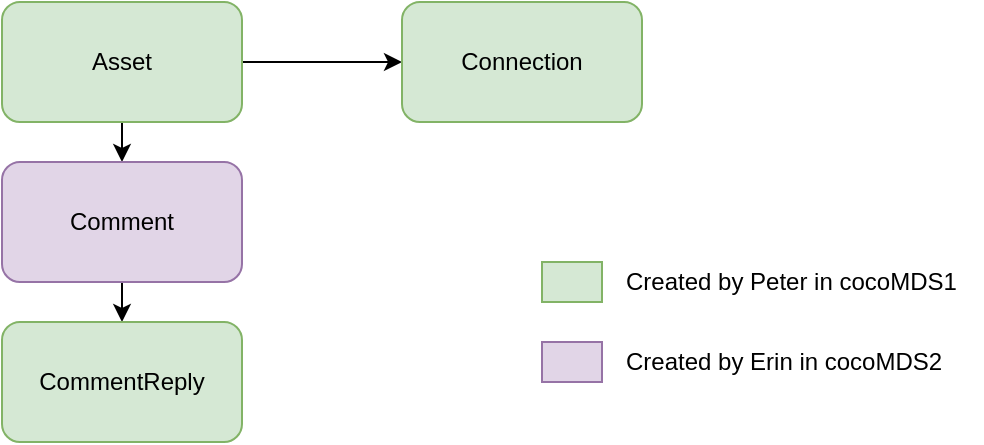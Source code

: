 <mxfile version="11.2.5" type="device" pages="2"><diagram id="YUraE-ZjD1O1gVaJf9nB" name="Page-1"><mxGraphModel dx="1346" dy="789" grid="1" gridSize="10" guides="1" tooltips="1" connect="1" arrows="1" fold="1" page="1" pageScale="1" pageWidth="827" pageHeight="1169" math="0" shadow="0"><root><mxCell id="0"/><mxCell id="1" parent="0"/><mxCell id="qD8VPkV0WSzWQRdUWgY8-3" style="edgeStyle=orthogonalEdgeStyle;rounded=0;orthogonalLoop=1;jettySize=auto;html=1;exitX=1;exitY=0.5;exitDx=0;exitDy=0;entryX=0;entryY=0.5;entryDx=0;entryDy=0;" parent="1" source="qD8VPkV0WSzWQRdUWgY8-1" target="qD8VPkV0WSzWQRdUWgY8-2" edge="1"><mxGeometry relative="1" as="geometry"/></mxCell><mxCell id="qD8VPkV0WSzWQRdUWgY8-5" style="edgeStyle=orthogonalEdgeStyle;rounded=0;orthogonalLoop=1;jettySize=auto;html=1;exitX=0.5;exitY=1;exitDx=0;exitDy=0;entryX=0.5;entryY=0;entryDx=0;entryDy=0;" parent="1" source="qD8VPkV0WSzWQRdUWgY8-1" target="qD8VPkV0WSzWQRdUWgY8-4" edge="1"><mxGeometry relative="1" as="geometry"/></mxCell><mxCell id="qD8VPkV0WSzWQRdUWgY8-1" value="Asset" style="rounded=1;whiteSpace=wrap;html=1;fillColor=#d5e8d4;strokeColor=#82b366;" parent="1" vertex="1"><mxGeometry x="180" y="150" width="120" height="60" as="geometry"/></mxCell><mxCell id="qD8VPkV0WSzWQRdUWgY8-2" value="Connection" style="rounded=1;whiteSpace=wrap;html=1;fillColor=#d5e8d4;strokeColor=#82b366;" parent="1" vertex="1"><mxGeometry x="380" y="150" width="120" height="60" as="geometry"/></mxCell><mxCell id="qD8VPkV0WSzWQRdUWgY8-7" style="edgeStyle=orthogonalEdgeStyle;rounded=0;orthogonalLoop=1;jettySize=auto;html=1;exitX=0.5;exitY=1;exitDx=0;exitDy=0;entryX=0.5;entryY=0;entryDx=0;entryDy=0;" parent="1" source="qD8VPkV0WSzWQRdUWgY8-4" target="qD8VPkV0WSzWQRdUWgY8-6" edge="1"><mxGeometry relative="1" as="geometry"/></mxCell><mxCell id="qD8VPkV0WSzWQRdUWgY8-4" value="Comment" style="rounded=1;whiteSpace=wrap;html=1;fillColor=#e1d5e7;strokeColor=#9673a6;" parent="1" vertex="1"><mxGeometry x="180" y="230" width="120" height="60" as="geometry"/></mxCell><mxCell id="qD8VPkV0WSzWQRdUWgY8-6" value="CommentReply" style="rounded=1;whiteSpace=wrap;html=1;fillColor=#d5e8d4;strokeColor=#82b366;" parent="1" vertex="1"><mxGeometry x="180" y="310" width="120" height="60" as="geometry"/></mxCell><mxCell id="qD8VPkV0WSzWQRdUWgY8-8" value="" style="rounded=0;whiteSpace=wrap;html=1;fillColor=#d5e8d4;strokeColor=#82b366;" parent="1" vertex="1"><mxGeometry x="450" y="280" width="30" height="20" as="geometry"/></mxCell><mxCell id="qD8VPkV0WSzWQRdUWgY8-9" value="Created by Peter in cocoMDS1" style="text;html=1;resizable=0;points=[];autosize=1;align=left;verticalAlign=top;spacingTop=-4;" parent="1" vertex="1"><mxGeometry x="490" y="280" width="180" height="20" as="geometry"/></mxCell><mxCell id="qD8VPkV0WSzWQRdUWgY8-10" value="" style="rounded=0;whiteSpace=wrap;html=1;fillColor=#e1d5e7;strokeColor=#9673a6;" parent="1" vertex="1"><mxGeometry x="450" y="320" width="30" height="20" as="geometry"/></mxCell><mxCell id="qD8VPkV0WSzWQRdUWgY8-11" value="Created by Erin in cocoMDS2" style="text;html=1;resizable=0;points=[];autosize=1;align=left;verticalAlign=top;spacingTop=-4;" parent="1" vertex="1"><mxGeometry x="490" y="320" width="170" height="20" as="geometry"/></mxCell></root></mxGraphModel></diagram><diagram id="e1Q5U9-jiUSZv8t8PmRW" name="Page-2"><mxGraphModel dx="1106" dy="789" grid="1" gridSize="10" guides="1" tooltips="1" connect="1" arrows="1" fold="1" page="1" pageScale="1" pageWidth="827" pageHeight="1169" math="0" shadow="0"><root><mxCell id="j4mTqxL7bq6dbO3bzF6c-0"/><mxCell id="j4mTqxL7bq6dbO3bzF6c-1" parent="j4mTqxL7bq6dbO3bzF6c-0"/><mxCell id="j4mTqxL7bq6dbO3bzF6c-4" value="" style="edgeStyle=orthogonalEdgeStyle;rounded=0;orthogonalLoop=1;jettySize=auto;html=1;" edge="1" parent="j4mTqxL7bq6dbO3bzF6c-1" source="j4mTqxL7bq6dbO3bzF6c-2" target="j4mTqxL7bq6dbO3bzF6c-3"><mxGeometry relative="1" as="geometry"/></mxCell><mxCell id="j4mTqxL7bq6dbO3bzF6c-2" value="File System" style="rounded=0;whiteSpace=wrap;html=1;fillColor=#f5f5f5;strokeColor=#666666;fontColor=#333333;" vertex="1" parent="j4mTqxL7bq6dbO3bzF6c-1"><mxGeometry x="130" y="180" width="120" height="60" as="geometry"/></mxCell><mxCell id="j4mTqxL7bq6dbO3bzF6c-6" value="" style="edgeStyle=orthogonalEdgeStyle;rounded=0;orthogonalLoop=1;jettySize=auto;html=1;fillColor=#ffe6cc;strokeColor=#d79b00;" edge="1" parent="j4mTqxL7bq6dbO3bzF6c-1" source="j4mTqxL7bq6dbO3bzF6c-3" target="j4mTqxL7bq6dbO3bzF6c-5"><mxGeometry relative="1" as="geometry"/></mxCell><mxCell id="j4mTqxL7bq6dbO3bzF6c-3" value="File Folder" style="rounded=0;whiteSpace=wrap;html=1;fillColor=#ffe6cc;strokeColor=#d79b00;" vertex="1" parent="j4mTqxL7bq6dbO3bzF6c-1"><mxGeometry x="130" y="270" width="120" height="60" as="geometry"/></mxCell><mxCell id="j4mTqxL7bq6dbO3bzF6c-8" value="" style="edgeStyle=orthogonalEdgeStyle;rounded=0;orthogonalLoop=1;jettySize=auto;html=1;fillColor=#ffe6cc;strokeColor=#d79b00;" edge="1" parent="j4mTqxL7bq6dbO3bzF6c-1" source="j4mTqxL7bq6dbO3bzF6c-5" target="j4mTqxL7bq6dbO3bzF6c-7"><mxGeometry relative="1" as="geometry"/></mxCell><mxCell id="j4mTqxL7bq6dbO3bzF6c-5" value="File Folder" style="rounded=0;whiteSpace=wrap;html=1;fillColor=#ffe6cc;strokeColor=#d79b00;" vertex="1" parent="j4mTqxL7bq6dbO3bzF6c-1"><mxGeometry x="130" y="360" width="120" height="60" as="geometry"/></mxCell><mxCell id="j4mTqxL7bq6dbO3bzF6c-10" value="" style="edgeStyle=orthogonalEdgeStyle;rounded=0;orthogonalLoop=1;jettySize=auto;html=1;fillColor=#ffe6cc;strokeColor=#d79b00;" edge="1" parent="j4mTqxL7bq6dbO3bzF6c-1" source="j4mTqxL7bq6dbO3bzF6c-7" target="j4mTqxL7bq6dbO3bzF6c-9"><mxGeometry relative="1" as="geometry"/></mxCell><mxCell id="j4mTqxL7bq6dbO3bzF6c-7" value="File Folder" style="rounded=0;whiteSpace=wrap;html=1;fillColor=#ffe6cc;strokeColor=#d79b00;" vertex="1" parent="j4mTqxL7bq6dbO3bzF6c-1"><mxGeometry x="130" y="450" width="120" height="60" as="geometry"/></mxCell><mxCell id="j4mTqxL7bq6dbO3bzF6c-12" value="" style="edgeStyle=orthogonalEdgeStyle;rounded=0;orthogonalLoop=1;jettySize=auto;html=1;fillColor=#fff2cc;strokeColor=#d6b656;" edge="1" parent="j4mTqxL7bq6dbO3bzF6c-1" source="j4mTqxL7bq6dbO3bzF6c-9" target="j4mTqxL7bq6dbO3bzF6c-11"><mxGeometry relative="1" as="geometry"/></mxCell><mxCell id="j4mTqxL7bq6dbO3bzF6c-9" value="File Folder" style="rounded=0;whiteSpace=wrap;html=1;fillColor=#ffe6cc;strokeColor=#d79b00;" vertex="1" parent="j4mTqxL7bq6dbO3bzF6c-1"><mxGeometry x="130" y="537.5" width="120" height="60" as="geometry"/></mxCell><mxCell id="j4mTqxL7bq6dbO3bzF6c-11" value="Data File" style="rounded=0;whiteSpace=wrap;html=1;fillColor=#fff2cc;strokeColor=#d6b656;" vertex="1" parent="j4mTqxL7bq6dbO3bzF6c-1"><mxGeometry x="130" y="630" width="120" height="60" as="geometry"/></mxCell><UserObject label="file://secured/research/clinical-trials/drop-foot/DropFootMeasurementsWeek1.csv" link="file://secured/research/clinical-trials/drop-foot/DropFootMeasurementsWeek1.csv" id="j4mTqxL7bq6dbO3bzF6c-13"><mxCell style="text;html=1;" vertex="1" parent="j4mTqxL7bq6dbO3bzF6c-1"><mxGeometry x="280" y="650" width="450" height="30" as="geometry"/></mxCell></UserObject><UserObject label="file://secured/research/clinical-trials/drop-foot" link="file://secured/research/clinical-trials/drop-foot/DropFootMeasurementsWeek1.csv" id="j4mTqxL7bq6dbO3bzF6c-14"><mxCell style="text;html=1;" vertex="1" parent="j4mTqxL7bq6dbO3bzF6c-1"><mxGeometry x="280" y="555" width="450" height="30" as="geometry"/></mxCell></UserObject><UserObject label="file://secured/research/clinical-trials" link="file://secured/research/clinical-trials/drop-foot/DropFootMeasurementsWeek1.csv" id="j4mTqxL7bq6dbO3bzF6c-15"><mxCell style="text;html=1;" vertex="1" parent="j4mTqxL7bq6dbO3bzF6c-1"><mxGeometry x="280" y="465" width="450" height="30" as="geometry"/></mxCell></UserObject><UserObject label="file://secured/research" link="file://secured/research/clinical-trials/drop-foot/DropFootMeasurementsWeek1.csv" id="j4mTqxL7bq6dbO3bzF6c-16"><mxCell style="text;html=1;" vertex="1" parent="j4mTqxL7bq6dbO3bzF6c-1"><mxGeometry x="280" y="372.5" width="450" height="30" as="geometry"/></mxCell></UserObject><UserObject label="file://secured" link="file://secured/research/clinical-trials/drop-foot/DropFootMeasurementsWeek1.csv" id="j4mTqxL7bq6dbO3bzF6c-17"><mxCell style="text;html=1;" vertex="1" parent="j4mTqxL7bq6dbO3bzF6c-1"><mxGeometry x="280" y="285" width="450" height="30" as="geometry"/></mxCell></UserObject><UserObject label="file://" link="file://secured/research/clinical-trials/drop-foot/DropFootMeasurementsWeek1.csv" id="j4mTqxL7bq6dbO3bzF6c-19"><mxCell style="text;html=1;" vertex="1" parent="j4mTqxL7bq6dbO3bzF6c-1"><mxGeometry x="280" y="195" width="450" height="30" as="geometry"/></mxCell></UserObject></root></mxGraphModel></diagram></mxfile>